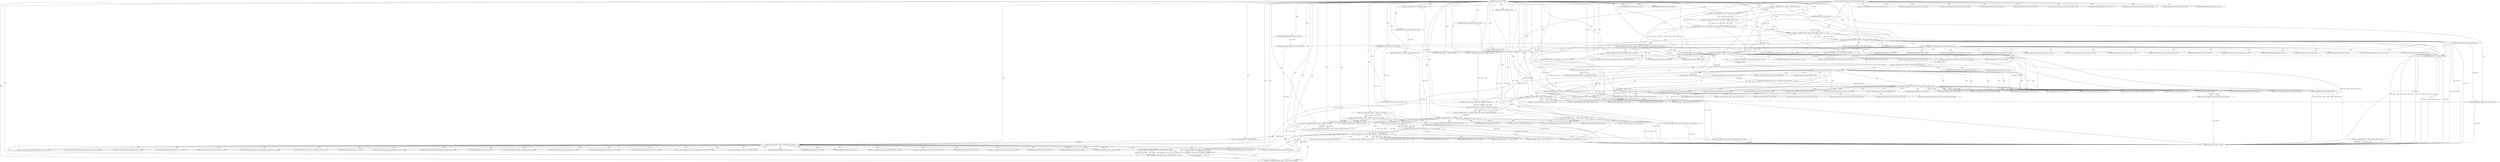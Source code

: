 
digraph "FUN4" {  

"170" [label = "(METHOD,FUN4)<SUB>47</SUB>" ]

"521" [label = "(METHOD_RETURN,int)<SUB>47</SUB>" ]

"171" [label = "(PARAM,AVCodecContext *VAR19)<SUB>47</SUB>" ]

"172" [label = "(PARAM,void *VAR7)<SUB>47</SUB>" ]

"173" [label = "(PARAM,int *VAR20)<SUB>48</SUB>" ]

"174" [label = "(PARAM,AVPacket *VAR22)<SUB>48</SUB>" ]

"177" [label = "(&lt;operator&gt;.assignment,*VAR23 = VAR19-&gt;VAR24)<SUB>50</SUB>" ]

"183" [label = "(&lt;operator&gt;.assignment,*VAR26       = VAR7)<SUB>51</SUB>" ]

"190" [label = "(&lt;operator&gt;.assignment,VAR30 = (VAR19-&gt;VAR31 != VAR32))<SUB>54</SUB>" ]

"398" [label = "(&lt;operator&gt;.assignment,VAR27 = FUN9(VAR40, VAR23-&gt;VAR8 - VAR23-&gt;VAR9))<SUB>96</SUB>" ]

"422" [label = "(&lt;operator&gt;.assignment,VAR26-&gt;VAR41 = VAR27 * (VAR30 + 1))<SUB>102</SUB>" ]

"508" [label = "(&lt;operator&gt;.assignmentPlus,VAR23-&gt;VAR9 += VAR27)<SUB>118</SUB>" ]

"513" [label = "(&lt;operator&gt;.assignment,*VAR20 = 1)<SUB>120</SUB>" ]

"517" [label = "(RETURN,return VAR22-&gt;VAR35;,return VAR22-&gt;VAR35;)<SUB>122</SUB>" ]

"385" [label = "(&lt;operator&gt;.logicalNot,!VAR23-&gt;VAR7[0])<SUB>90</SUB>" ]

"410" [label = "(&lt;operator&gt;.lessEqualsThan,VAR27 &lt;= 0)<SUB>97</SUB>" ]

"432" [label = "(&lt;operator&gt;.lessThan,(VAR29 = FUN10(VAR19, VAR26, 0)) &lt; 0)<SUB>103</SUB>" ]

"452" [label = "(&lt;operator&gt;.lessThan,VAR28 &lt; VAR19-&gt;VAR36)<SUB>108</SUB>" ]

"457" [label = "(&lt;operator&gt;.postIncrement,VAR28++)<SUB>108</SUB>" ]

"192" [label = "(&lt;operator&gt;.notEquals,VAR19-&gt;VAR31 != VAR32)<SUB>54</SUB>" ]

"203" [label = "(&lt;operator&gt;.assignment,VAR33  = VAR30 ? 2 : 0)<SUB>58</SUB>" ]

"210" [label = "(&lt;operator&gt;.assignment,VAR34 = (VAR22-&gt;VAR35 - VAR33 * VAR19-&gt;VAR36) / VAR19-&gt;VAR36)<SUB>59</SUB>" ]

"295" [label = "(&lt;operator&gt;.assignment,VAR23-&gt;VAR9  = 0)<SUB>76</SUB>" ]

"300" [label = "(&lt;operator&gt;.assignment,VAR23-&gt;VAR8 = VAR34)<SUB>77</SUB>" ]

"347" [label = "(FUN45,FUN45(VAR23-&gt;VAR7[0], &amp;VAR22-&gt;VAR7[VAR33], VAR34))<SUB>86</SUB>" ]

"392" [label = "(FUN5,FUN5(VAR19, VAR37, &quot;&quot;))<SUB>91</SUB>" ]

"396" [label = "(RETURN,return VAR38;,return VAR38;)<SUB>92</SUB>" ]

"400" [label = "(FUN9,FUN9(VAR40, VAR23-&gt;VAR8 - VAR23-&gt;VAR9))<SUB>96</SUB>" ]

"414" [label = "(&lt;operator&gt;.assignment,*VAR20 = 0)<SUB>98</SUB>" ]

"418" [label = "(RETURN,return VAR22-&gt;VAR35;,return VAR22-&gt;VAR35;)<SUB>99</SUB>" ]

"426" [label = "(&lt;operator&gt;.multiplication,VAR27 * (VAR30 + 1))<SUB>102</SUB>" ]

"441" [label = "(FUN5,FUN5(VAR19, VAR37, &quot;&quot;))<SUB>104</SUB>" ]

"445" [label = "(RETURN,return VAR29;,return VAR29;)<SUB>105</SUB>" ]

"449" [label = "(&lt;operator&gt;.assignment,VAR28 = 0)<SUB>108</SUB>" ]

"226" [label = "(&lt;operator&gt;.lessThan,VAR22-&gt;VAR35 &lt; VAR33 * VAR19-&gt;VAR36)<SUB>61</SUB>" ]

"256" [label = "(IDENTIFIER,VAR30,if (VAR30))<SUB>70</SUB>" ]

"320" [label = "(&lt;operator&gt;.equals,VAR19-&gt;VAR36 == 2)<SUB>80</SUB>" ]

"361" [label = "(&lt;operator&gt;.equals,avctx-&gt;channels == 2)<SUB>87</SUB>" ]

"397" [label = "(IDENTIFIER,VAR38,return VAR38;)<SUB>92</SUB>" ]

"402" [label = "(&lt;operator&gt;.subtraction,VAR23-&gt;VAR8 - VAR23-&gt;VAR9)<SUB>96</SUB>" ]

"428" [label = "(&lt;operator&gt;.addition,VAR30 + 1)<SUB>102</SUB>" ]

"433" [label = "(&lt;operator&gt;.assignment,VAR29 = FUN10(VAR19, VAR26, 0))<SUB>103</SUB>" ]

"446" [label = "(IDENTIFIER,VAR29,return VAR29;)<SUB>105</SUB>" ]

"461" [label = "(IDENTIFIER,VAR30,if (VAR30))<SUB>109</SUB>" ]

"205" [label = "(&lt;operator&gt;.conditional,VAR30 ? 2 : 0)<SUB>58</SUB>" ]

"212" [label = "(&lt;operator&gt;.division,(VAR22-&gt;VAR35 - VAR33 * VAR19-&gt;VAR36) / VAR19-&gt;VAR36)<SUB>59</SUB>" ]

"236" [label = "(FUN5,FUN5(VAR19, VAR37, &quot;&quot;))<SUB>62</SUB>" ]

"240" [label = "(RETURN,return VAR38;,return VAR38;)<SUB>63</SUB>" ]

"249" [label = "(FUN5,FUN5(VAR19, VAR37, &quot;&quot;))<SUB>66</SUB>" ]

"253" [label = "(RETURN,return VAR38;,return VAR38;)<SUB>67</SUB>" ]

"258" [label = "(&lt;operator&gt;.assignment,VAR23-&gt;VAR3[0] = VAR22-&gt;VAR7[1] + 128)<SUB>71</SUB>" ]

"306" [label = "(&lt;operator&gt;.logicalNot,!(VAR23-&gt;VAR7[0] = FUN6(VAR34)))<SUB>78</SUB>" ]

"316" [label = "(RETURN,return FUN7(VAR39);,return FUN7(VAR39);)<SUB>79</SUB>" ]

"367" [label = "(FUN45,FUN45(VAR23-&gt;VAR7[1], &amp;VAR22-&gt;VAR7[2*VAR33+VAR34], VAR34))<SUB>88</SUB>" ]

"435" [label = "(FUN10,FUN10(VAR19, VAR26, 0))<SUB>103</SUB>" ]

"463" [label = "(FUN1,FUN1(VAR26-&gt;VAR7[VAR28], &amp;VAR23-&gt;VAR7[VAR28][VAR23-&gt;VAR9],\012                         VAR27, &amp;VAR23-&gt;VAR3[VAR28], VAR23-&gt;VAR5))<SUB>110</SUB>" ]

"213" [label = "(&lt;operator&gt;.subtraction,VAR22-&gt;VAR35 - VAR33 * VAR19-&gt;VAR36)<SUB>59</SUB>" ]

"230" [label = "(&lt;operator&gt;.multiplication,VAR33 * VAR19-&gt;VAR36)<SUB>61</SUB>" ]

"241" [label = "(IDENTIFIER,VAR38,return VAR38;)<SUB>63</SUB>" ]

"254" [label = "(IDENTIFIER,VAR38,return VAR38;)<SUB>67</SUB>" ]

"272" [label = "(&lt;operator&gt;.equals,VAR19-&gt;VAR36 == 2)<SUB>72</SUB>" ]

"307" [label = "(&lt;operator&gt;.assignment,VAR23-&gt;VAR7[0] = FUN6(VAR34))<SUB>78</SUB>" ]

"317" [label = "(FUN7,FUN7(VAR39))<SUB>79</SUB>" ]

"491" [label = "(FUN3,FUN3(VAR26-&gt;VAR7[VAR28], &amp;VAR23-&gt;VAR7[VAR28][VAR23-&gt;VAR9],\012                       VAR27))<SUB>113</SUB>" ]

"217" [label = "(&lt;operator&gt;.multiplication,VAR33 * VAR19-&gt;VAR36)<SUB>59</SUB>" ]

"264" [label = "(&lt;operator&gt;.addition,VAR22-&gt;VAR7[1] + 128)<SUB>71</SUB>" ]

"278" [label = "(&lt;operator&gt;.assignment,VAR23-&gt;VAR3[1] = VAR22-&gt;VAR7[2+VAR34+1] + 128)<SUB>73</SUB>" ]

"313" [label = "(FUN6,FUN6(VAR34))<SUB>78</SUB>" ]

"327" [label = "(&lt;operator&gt;.logicalNot,!(VAR23-&gt;VAR7[1] = FUN6(VAR34)))<SUB>81</SUB>" ]

"337" [label = "(FUN8,FUN8(&amp;VAR23-&gt;VAR7[0]))<SUB>82</SUB>" ]

"344" [label = "(RETURN,return FUN7(VAR39);,return FUN7(VAR39);)<SUB>83</SUB>" ]

"328" [label = "(&lt;operator&gt;.assignment,VAR23-&gt;VAR7[1] = FUN6(VAR34))<SUB>81</SUB>" ]

"345" [label = "(FUN7,FUN7(VAR39))<SUB>83</SUB>" ]

"284" [label = "(&lt;operator&gt;.addition,VAR22-&gt;VAR7[2+VAR34+1] + 128)<SUB>73</SUB>" ]

"334" [label = "(FUN6,FUN6(VAR34))<SUB>81</SUB>" ]

"378" [label = "(&lt;operator&gt;.addition,2*VAR33+VAR34)<SUB>88</SUB>" ]

"379" [label = "(&lt;operator&gt;.multiplication,2*VAR33)<SUB>88</SUB>" ]

"289" [label = "(&lt;operator&gt;.addition,2+VAR34+1)<SUB>73</SUB>" ]

"290" [label = "(&lt;operator&gt;.addition,2+VAR34)<SUB>73</SUB>" ]

"198" [label = "(&lt;operator&gt;.indirectFieldAccess,VAR22-&gt;VAR7)<SUB>57</SUB>" ]

"423" [label = "(&lt;operator&gt;.indirectFieldAccess,VAR26-&gt;VAR41)<SUB>102</SUB>" ]

"509" [label = "(&lt;operator&gt;.indirectFieldAccess,VAR23-&gt;VAR9)<SUB>118</SUB>" ]

"514" [label = "(&lt;operator&gt;.indirection,*VAR20)<SUB>120</SUB>" ]

"518" [label = "(&lt;operator&gt;.indirectFieldAccess,VAR22-&gt;VAR35)<SUB>122</SUB>" ]

"386" [label = "(&lt;operator&gt;.indirectIndexAccess,VAR23-&gt;VAR7[0])<SUB>90</SUB>" ]

"425" [label = "(FIELD_IDENTIFIER,VAR41,VAR41)<SUB>102</SUB>" ]

"454" [label = "(&lt;operator&gt;.indirectFieldAccess,VAR19-&gt;VAR36)<SUB>108</SUB>" ]

"511" [label = "(FIELD_IDENTIFIER,VAR9,VAR9)<SUB>118</SUB>" ]

"520" [label = "(FIELD_IDENTIFIER,VAR35,VAR35)<SUB>122</SUB>" ]

"243" [label = "(&lt;operator&gt;.indirectIndexAccess,VAR23-&gt;VAR7[0])<SUB>65</SUB>" ]

"296" [label = "(&lt;operator&gt;.indirectFieldAccess,VAR23-&gt;VAR9)<SUB>76</SUB>" ]

"301" [label = "(&lt;operator&gt;.indirectFieldAccess,VAR23-&gt;VAR8)<SUB>77</SUB>" ]

"348" [label = "(&lt;operator&gt;.indirectIndexAccess,VAR23-&gt;VAR7[0])<SUB>86</SUB>" ]

"353" [label = "(&lt;operator&gt;.addressOf,&amp;VAR22-&gt;VAR7[VAR33])<SUB>86</SUB>" ]

"387" [label = "(&lt;operator&gt;.indirectFieldAccess,VAR23-&gt;VAR7)<SUB>90</SUB>" ]

"403" [label = "(&lt;operator&gt;.indirectFieldAccess,VAR23-&gt;VAR8)<SUB>96</SUB>" ]

"406" [label = "(&lt;operator&gt;.indirectFieldAccess,VAR23-&gt;VAR9)<SUB>96</SUB>" ]

"415" [label = "(&lt;operator&gt;.indirection,*VAR20)<SUB>98</SUB>" ]

"419" [label = "(&lt;operator&gt;.indirectFieldAccess,VAR22-&gt;VAR35)<SUB>99</SUB>" ]

"456" [label = "(FIELD_IDENTIFIER,VAR36,VAR36)<SUB>108</SUB>" ]

"222" [label = "(&lt;operator&gt;.indirectFieldAccess,VAR19-&gt;VAR36)<SUB>59</SUB>" ]

"227" [label = "(&lt;operator&gt;.indirectFieldAccess,VAR22-&gt;VAR35)<SUB>61</SUB>" ]

"244" [label = "(&lt;operator&gt;.indirectFieldAccess,VAR23-&gt;VAR7)<SUB>65</SUB>" ]

"298" [label = "(FIELD_IDENTIFIER,VAR9,VAR9)<SUB>76</SUB>" ]

"303" [label = "(FIELD_IDENTIFIER,VAR8,VAR8)<SUB>77</SUB>" ]

"321" [label = "(&lt;operator&gt;.indirectFieldAccess,VAR19-&gt;VAR36)<SUB>80</SUB>" ]

"349" [label = "(&lt;operator&gt;.indirectFieldAccess,VAR23-&gt;VAR7)<SUB>86</SUB>" ]

"354" [label = "(&lt;operator&gt;.indirectIndexAccess,VAR22-&gt;VAR7[VAR33])<SUB>86</SUB>" ]

"362" [label = "(&lt;operator&gt;.indirectFieldAccess,avctx-&gt;channels)<SUB>87</SUB>" ]

"389" [label = "(FIELD_IDENTIFIER,VAR7,VAR7)<SUB>90</SUB>" ]

"405" [label = "(FIELD_IDENTIFIER,VAR8,VAR8)<SUB>96</SUB>" ]

"408" [label = "(FIELD_IDENTIFIER,VAR9,VAR9)<SUB>96</SUB>" ]

"421" [label = "(FIELD_IDENTIFIER,VAR35,VAR35)<SUB>99</SUB>" ]

"214" [label = "(&lt;operator&gt;.indirectFieldAccess,VAR22-&gt;VAR35)<SUB>59</SUB>" ]

"224" [label = "(FIELD_IDENTIFIER,VAR36,VAR36)<SUB>59</SUB>" ]

"229" [label = "(FIELD_IDENTIFIER,VAR35,VAR35)<SUB>61</SUB>" ]

"232" [label = "(&lt;operator&gt;.indirectFieldAccess,VAR19-&gt;VAR36)<SUB>61</SUB>" ]

"246" [label = "(FIELD_IDENTIFIER,VAR7,VAR7)<SUB>65</SUB>" ]

"259" [label = "(&lt;operator&gt;.indirectIndexAccess,VAR23-&gt;VAR3[0])<SUB>71</SUB>" ]

"308" [label = "(&lt;operator&gt;.indirectIndexAccess,VAR23-&gt;VAR7[0])<SUB>78</SUB>" ]

"323" [label = "(FIELD_IDENTIFIER,VAR36,VAR36)<SUB>80</SUB>" ]

"351" [label = "(FIELD_IDENTIFIER,VAR7,VAR7)<SUB>86</SUB>" ]

"355" [label = "(&lt;operator&gt;.indirectFieldAccess,VAR22-&gt;VAR7)<SUB>86</SUB>" ]

"364" [label = "(FIELD_IDENTIFIER,channels,channels)<SUB>87</SUB>" ]

"368" [label = "(&lt;operator&gt;.indirectIndexAccess,VAR23-&gt;VAR7[1])<SUB>88</SUB>" ]

"373" [label = "(&lt;operator&gt;.addressOf,&amp;VAR22-&gt;VAR7[2*VAR33+VAR34])<SUB>88</SUB>" ]

"464" [label = "(&lt;operator&gt;.indirectIndexAccess,VAR26-&gt;VAR7[VAR28])<SUB>110</SUB>" ]

"469" [label = "(&lt;operator&gt;.addressOf,&amp;VAR23-&gt;VAR7[VAR28][VAR23-&gt;VAR9])<SUB>110</SUB>" ]

"480" [label = "(&lt;operator&gt;.addressOf,&amp;VAR23-&gt;VAR3[VAR28])<SUB>111</SUB>" ]

"486" [label = "(&lt;operator&gt;.indirectFieldAccess,VAR23-&gt;VAR5)<SUB>111</SUB>" ]

"216" [label = "(FIELD_IDENTIFIER,VAR35,VAR35)<SUB>59</SUB>" ]

"219" [label = "(&lt;operator&gt;.indirectFieldAccess,VAR19-&gt;VAR36)<SUB>59</SUB>" ]

"234" [label = "(FIELD_IDENTIFIER,VAR36,VAR36)<SUB>61</SUB>" ]

"260" [label = "(&lt;operator&gt;.indirectFieldAccess,VAR23-&gt;VAR3)<SUB>71</SUB>" ]

"265" [label = "(&lt;operator&gt;.indirectIndexAccess,VAR22-&gt;VAR7[1])<SUB>71</SUB>" ]

"273" [label = "(&lt;operator&gt;.indirectFieldAccess,VAR19-&gt;VAR36)<SUB>72</SUB>" ]

"309" [label = "(&lt;operator&gt;.indirectFieldAccess,VAR23-&gt;VAR7)<SUB>78</SUB>" ]

"357" [label = "(FIELD_IDENTIFIER,VAR7,VAR7)<SUB>86</SUB>" ]

"369" [label = "(&lt;operator&gt;.indirectFieldAccess,VAR23-&gt;VAR7)<SUB>88</SUB>" ]

"374" [label = "(&lt;operator&gt;.indirectIndexAccess,VAR22-&gt;VAR7[2*VAR33+VAR34])<SUB>88</SUB>" ]

"465" [label = "(&lt;operator&gt;.indirectFieldAccess,VAR26-&gt;VAR7)<SUB>110</SUB>" ]

"470" [label = "(&lt;operator&gt;.indirectIndexAccess,VAR23-&gt;VAR7[VAR28][VAR23-&gt;VAR9])<SUB>110</SUB>" ]

"481" [label = "(&lt;operator&gt;.indirectIndexAccess,VAR23-&gt;VAR3[VAR28])<SUB>111</SUB>" ]

"488" [label = "(FIELD_IDENTIFIER,VAR5,VAR5)<SUB>111</SUB>" ]

"492" [label = "(&lt;operator&gt;.indirectIndexAccess,VAR26-&gt;VAR7[VAR28])<SUB>113</SUB>" ]

"497" [label = "(&lt;operator&gt;.addressOf,&amp;VAR23-&gt;VAR7[VAR28][VAR23-&gt;VAR9])<SUB>113</SUB>" ]

"221" [label = "(FIELD_IDENTIFIER,VAR36,VAR36)<SUB>59</SUB>" ]

"262" [label = "(FIELD_IDENTIFIER,VAR3,VAR3)<SUB>71</SUB>" ]

"266" [label = "(&lt;operator&gt;.indirectFieldAccess,VAR22-&gt;VAR7)<SUB>71</SUB>" ]

"275" [label = "(FIELD_IDENTIFIER,VAR36,VAR36)<SUB>72</SUB>" ]

"279" [label = "(&lt;operator&gt;.indirectIndexAccess,VAR23-&gt;VAR3[1])<SUB>73</SUB>" ]

"311" [label = "(FIELD_IDENTIFIER,VAR7,VAR7)<SUB>78</SUB>" ]

"329" [label = "(&lt;operator&gt;.indirectIndexAccess,VAR23-&gt;VAR7[1])<SUB>81</SUB>" ]

"338" [label = "(&lt;operator&gt;.addressOf,&amp;VAR23-&gt;VAR7[0])<SUB>82</SUB>" ]

"371" [label = "(FIELD_IDENTIFIER,VAR7,VAR7)<SUB>88</SUB>" ]

"375" [label = "(&lt;operator&gt;.indirectFieldAccess,VAR22-&gt;VAR7)<SUB>88</SUB>" ]

"467" [label = "(FIELD_IDENTIFIER,VAR7,VAR7)<SUB>110</SUB>" ]

"471" [label = "(&lt;operator&gt;.indirectIndexAccess,VAR23-&gt;VAR7[VAR28])<SUB>110</SUB>" ]

"476" [label = "(&lt;operator&gt;.indirectFieldAccess,VAR23-&gt;VAR9)<SUB>110</SUB>" ]

"482" [label = "(&lt;operator&gt;.indirectFieldAccess,VAR23-&gt;VAR3)<SUB>111</SUB>" ]

"493" [label = "(&lt;operator&gt;.indirectFieldAccess,VAR26-&gt;VAR7)<SUB>113</SUB>" ]

"498" [label = "(&lt;operator&gt;.indirectIndexAccess,VAR23-&gt;VAR7[VAR28][VAR23-&gt;VAR9])<SUB>113</SUB>" ]

"268" [label = "(FIELD_IDENTIFIER,VAR7,VAR7)<SUB>71</SUB>" ]

"280" [label = "(&lt;operator&gt;.indirectFieldAccess,VAR23-&gt;VAR3)<SUB>73</SUB>" ]

"285" [label = "(&lt;operator&gt;.indirectIndexAccess,VAR22-&gt;VAR7[2+VAR34+1])<SUB>73</SUB>" ]

"330" [label = "(&lt;operator&gt;.indirectFieldAccess,VAR23-&gt;VAR7)<SUB>81</SUB>" ]

"339" [label = "(&lt;operator&gt;.indirectIndexAccess,VAR23-&gt;VAR7[0])<SUB>82</SUB>" ]

"377" [label = "(FIELD_IDENTIFIER,VAR7,VAR7)<SUB>88</SUB>" ]

"472" [label = "(&lt;operator&gt;.indirectFieldAccess,VAR23-&gt;VAR7)<SUB>110</SUB>" ]

"478" [label = "(FIELD_IDENTIFIER,VAR9,VAR9)<SUB>110</SUB>" ]

"484" [label = "(FIELD_IDENTIFIER,VAR3,VAR3)<SUB>111</SUB>" ]

"495" [label = "(FIELD_IDENTIFIER,VAR7,VAR7)<SUB>113</SUB>" ]

"499" [label = "(&lt;operator&gt;.indirectIndexAccess,VAR23-&gt;VAR7[VAR28])<SUB>113</SUB>" ]

"504" [label = "(&lt;operator&gt;.indirectFieldAccess,VAR23-&gt;VAR9)<SUB>113</SUB>" ]

"282" [label = "(FIELD_IDENTIFIER,VAR3,VAR3)<SUB>73</SUB>" ]

"286" [label = "(&lt;operator&gt;.indirectFieldAccess,VAR22-&gt;VAR7)<SUB>73</SUB>" ]

"332" [label = "(FIELD_IDENTIFIER,VAR7,VAR7)<SUB>81</SUB>" ]

"340" [label = "(&lt;operator&gt;.indirectFieldAccess,VAR23-&gt;VAR7)<SUB>82</SUB>" ]

"474" [label = "(FIELD_IDENTIFIER,VAR7,VAR7)<SUB>110</SUB>" ]

"500" [label = "(&lt;operator&gt;.indirectFieldAccess,VAR23-&gt;VAR7)<SUB>113</SUB>" ]

"506" [label = "(FIELD_IDENTIFIER,VAR9,VAR9)<SUB>113</SUB>" ]

"288" [label = "(FIELD_IDENTIFIER,VAR7,VAR7)<SUB>73</SUB>" ]

"342" [label = "(FIELD_IDENTIFIER,VAR7,VAR7)<SUB>82</SUB>" ]

"502" [label = "(FIELD_IDENTIFIER,VAR7,VAR7)<SUB>113</SUB>" ]

  "316" -> "521"  [ label = "DDG: &lt;RET&gt;"] 

  "344" -> "521"  [ label = "DDG: &lt;RET&gt;"] 

  "396" -> "521"  [ label = "DDG: &lt;RET&gt;"] 

  "517" -> "521"  [ label = "DDG: &lt;RET&gt;"] 

  "445" -> "521"  [ label = "DDG: &lt;RET&gt;"] 

  "240" -> "521"  [ label = "DDG: &lt;RET&gt;"] 

  "418" -> "521"  [ label = "DDG: &lt;RET&gt;"] 

  "253" -> "521"  [ label = "DDG: &lt;RET&gt;"] 

  "173" -> "521"  [ label = "DDG: VAR20"] 

  "174" -> "521"  [ label = "DDG: VAR22"] 

  "177" -> "521"  [ label = "DDG: VAR23"] 

  "177" -> "521"  [ label = "DDG: VAR19-&gt;VAR24"] 

  "183" -> "521"  [ label = "DDG: VAR26"] 

  "183" -> "521"  [ label = "DDG: VAR7"] 

  "192" -> "521"  [ label = "DDG: VAR19-&gt;VAR31"] 

  "190" -> "521"  [ label = "DDG: VAR19-&gt;VAR31 != VAR32"] 

  "205" -> "521"  [ label = "DDG: VAR30"] 

  "203" -> "521"  [ label = "DDG: VAR30 ? 2 : 0"] 

  "210" -> "521"  [ label = "DDG: VAR34"] 

  "212" -> "521"  [ label = "DDG: VAR22-&gt;VAR35 - VAR33 * VAR19-&gt;VAR36"] 

  "210" -> "521"  [ label = "DDG: (VAR22-&gt;VAR35 - VAR33 * VAR19-&gt;VAR36) / VAR19-&gt;VAR36"] 

  "226" -> "521"  [ label = "DDG: VAR22-&gt;VAR35"] 

  "230" -> "521"  [ label = "DDG: VAR33"] 

  "230" -> "521"  [ label = "DDG: VAR19-&gt;VAR36"] 

  "226" -> "521"  [ label = "DDG: VAR33 * VAR19-&gt;VAR36"] 

  "226" -> "521"  [ label = "DDG: VAR22-&gt;VAR35 &lt; VAR33 * VAR19-&gt;VAR36"] 

  "236" -> "521"  [ label = "DDG: VAR19"] 

  "236" -> "521"  [ label = "DDG: VAR37"] 

  "236" -> "521"  [ label = "DDG: FUN5(VAR19, VAR37, &quot;&quot;)"] 

  "192" -> "521"  [ label = "DDG: VAR32"] 

  "400" -> "521"  [ label = "DDG: VAR40"] 

  "170" -> "171"  [ label = "DDG: "] 

  "170" -> "172"  [ label = "DDG: "] 

  "170" -> "173"  [ label = "DDG: "] 

  "170" -> "174"  [ label = "DDG: "] 

  "172" -> "183"  [ label = "DDG: VAR7"] 

  "170" -> "183"  [ label = "DDG: "] 

  "192" -> "190"  [ label = "DDG: VAR19-&gt;VAR31"] 

  "192" -> "190"  [ label = "DDG: VAR32"] 

  "400" -> "398"  [ label = "DDG: VAR40"] 

  "400" -> "398"  [ label = "DDG: VAR23-&gt;VAR8 - VAR23-&gt;VAR9"] 

  "426" -> "422"  [ label = "DDG: VAR27"] 

  "426" -> "422"  [ label = "DDG: VAR30 + 1"] 

  "426" -> "508"  [ label = "DDG: VAR27"] 

  "491" -> "508"  [ label = "DDG: VAR27"] 

  "463" -> "508"  [ label = "DDG: VAR27"] 

  "170" -> "508"  [ label = "DDG: "] 

  "170" -> "513"  [ label = "DDG: "] 

  "226" -> "517"  [ label = "DDG: VAR22-&gt;VAR35"] 

  "402" -> "508"  [ label = "DDG: VAR23-&gt;VAR9"] 

  "170" -> "192"  [ label = "DDG: "] 

  "170" -> "203"  [ label = "DDG: "] 

  "212" -> "210"  [ label = "DDG: VAR22-&gt;VAR35 - VAR33 * VAR19-&gt;VAR36"] 

  "212" -> "210"  [ label = "DDG: VAR19-&gt;VAR36"] 

  "170" -> "295"  [ label = "DDG: "] 

  "210" -> "300"  [ label = "DDG: VAR34"] 

  "170" -> "300"  [ label = "DDG: "] 

  "347" -> "385"  [ label = "DDG: VAR23-&gt;VAR7[0]"] 

  "397" -> "396"  [ label = "DDG: VAR38"] 

  "170" -> "396"  [ label = "DDG: "] 

  "170" -> "400"  [ label = "DDG: "] 

  "402" -> "400"  [ label = "DDG: VAR23-&gt;VAR8"] 

  "402" -> "400"  [ label = "DDG: VAR23-&gt;VAR9"] 

  "398" -> "410"  [ label = "DDG: VAR27"] 

  "170" -> "410"  [ label = "DDG: "] 

  "170" -> "414"  [ label = "DDG: "] 

  "226" -> "418"  [ label = "DDG: VAR22-&gt;VAR35"] 

  "410" -> "426"  [ label = "DDG: VAR27"] 

  "170" -> "426"  [ label = "DDG: "] 

  "190" -> "426"  [ label = "DDG: VAR30"] 

  "433" -> "432"  [ label = "DDG: VAR29"] 

  "435" -> "432"  [ label = "DDG: VAR19"] 

  "435" -> "432"  [ label = "DDG: VAR26"] 

  "435" -> "432"  [ label = "DDG: 0"] 

  "170" -> "432"  [ label = "DDG: "] 

  "446" -> "445"  [ label = "DDG: VAR29"] 

  "433" -> "445"  [ label = "DDG: VAR29"] 

  "170" -> "449"  [ label = "DDG: "] 

  "449" -> "452"  [ label = "DDG: VAR28"] 

  "457" -> "452"  [ label = "DDG: VAR28"] 

  "170" -> "452"  [ label = "DDG: "] 

  "320" -> "452"  [ label = "DDG: VAR19-&gt;VAR36"] 

  "452" -> "457"  [ label = "DDG: VAR28"] 

  "170" -> "457"  [ label = "DDG: "] 

  "170" -> "256"  [ label = "DDG: "] 

  "307" -> "347"  [ label = "DDG: VAR23-&gt;VAR7[0]"] 

  "313" -> "347"  [ label = "DDG: VAR34"] 

  "334" -> "347"  [ label = "DDG: VAR34"] 

  "170" -> "347"  [ label = "DDG: "] 

  "171" -> "392"  [ label = "DDG: VAR19"] 

  "170" -> "392"  [ label = "DDG: "] 

  "170" -> "397"  [ label = "DDG: "] 

  "300" -> "402"  [ label = "DDG: VAR23-&gt;VAR8"] 

  "295" -> "402"  [ label = "DDG: VAR23-&gt;VAR9"] 

  "190" -> "428"  [ label = "DDG: VAR30"] 

  "170" -> "428"  [ label = "DDG: "] 

  "435" -> "433"  [ label = "DDG: VAR19"] 

  "435" -> "433"  [ label = "DDG: VAR26"] 

  "435" -> "433"  [ label = "DDG: 0"] 

  "435" -> "441"  [ label = "DDG: VAR19"] 

  "170" -> "441"  [ label = "DDG: "] 

  "170" -> "446"  [ label = "DDG: "] 

  "170" -> "461"  [ label = "DDG: "] 

  "170" -> "205"  [ label = "DDG: "] 

  "213" -> "212"  [ label = "DDG: VAR22-&gt;VAR35"] 

  "213" -> "212"  [ label = "DDG: VAR33 * VAR19-&gt;VAR36"] 

  "217" -> "212"  [ label = "DDG: VAR19-&gt;VAR36"] 

  "213" -> "226"  [ label = "DDG: VAR22-&gt;VAR35"] 

  "230" -> "226"  [ label = "DDG: VAR33"] 

  "230" -> "226"  [ label = "DDG: VAR19-&gt;VAR36"] 

  "241" -> "240"  [ label = "DDG: VAR38"] 

  "170" -> "240"  [ label = "DDG: "] 

  "254" -> "253"  [ label = "DDG: VAR38"] 

  "170" -> "253"  [ label = "DDG: "] 

  "170" -> "258"  [ label = "DDG: "] 

  "307" -> "306"  [ label = "DDG: VAR23-&gt;VAR7[0]"] 

  "313" -> "306"  [ label = "DDG: VAR34"] 

  "317" -> "316"  [ label = "DDG: FUN7(VAR39)"] 

  "230" -> "320"  [ label = "DDG: VAR19-&gt;VAR36"] 

  "272" -> "320"  [ label = "DDG: VAR19-&gt;VAR36"] 

  "170" -> "320"  [ label = "DDG: "] 

  "170" -> "361"  [ label = "DDG: "] 

  "171" -> "435"  [ label = "DDG: VAR19"] 

  "170" -> "435"  [ label = "DDG: "] 

  "183" -> "435"  [ label = "DDG: VAR26"] 

  "217" -> "213"  [ label = "DDG: VAR33"] 

  "217" -> "213"  [ label = "DDG: VAR19-&gt;VAR36"] 

  "217" -> "230"  [ label = "DDG: VAR33"] 

  "170" -> "230"  [ label = "DDG: "] 

  "212" -> "230"  [ label = "DDG: VAR19-&gt;VAR36"] 

  "171" -> "236"  [ label = "DDG: VAR19"] 

  "170" -> "236"  [ label = "DDG: "] 

  "170" -> "241"  [ label = "DDG: "] 

  "171" -> "249"  [ label = "DDG: VAR19"] 

  "170" -> "249"  [ label = "DDG: "] 

  "170" -> "254"  [ label = "DDG: "] 

  "313" -> "307"  [ label = "DDG: VAR34"] 

  "328" -> "367"  [ label = "DDG: VAR23-&gt;VAR7[1]"] 

  "170" -> "367"  [ label = "DDG: "] 

  "347" -> "367"  [ label = "DDG: VAR34"] 

  "491" -> "463"  [ label = "DDG: VAR26-&gt;VAR7[VAR28]"] 

  "491" -> "463"  [ label = "DDG: &amp;VAR23-&gt;VAR7[VAR28][VAR23-&gt;VAR9]"] 

  "426" -> "463"  [ label = "DDG: VAR27"] 

  "491" -> "463"  [ label = "DDG: VAR27"] 

  "170" -> "463"  [ label = "DDG: "] 

  "203" -> "217"  [ label = "DDG: VAR33"] 

  "170" -> "217"  [ label = "DDG: "] 

  "170" -> "264"  [ label = "DDG: "] 

  "230" -> "272"  [ label = "DDG: VAR19-&gt;VAR36"] 

  "170" -> "272"  [ label = "DDG: "] 

  "170" -> "278"  [ label = "DDG: "] 

  "170" -> "313"  [ label = "DDG: "] 

  "210" -> "313"  [ label = "DDG: VAR34"] 

  "170" -> "317"  [ label = "DDG: "] 

  "328" -> "327"  [ label = "DDG: VAR23-&gt;VAR7[1]"] 

  "334" -> "327"  [ label = "DDG: VAR34"] 

  "345" -> "344"  [ label = "DDG: FUN7(VAR39)"] 

  "463" -> "491"  [ label = "DDG: VAR26-&gt;VAR7[VAR28]"] 

  "463" -> "491"  [ label = "DDG: &amp;VAR23-&gt;VAR7[VAR28][VAR23-&gt;VAR9]"] 

  "426" -> "491"  [ label = "DDG: VAR27"] 

  "463" -> "491"  [ label = "DDG: VAR27"] 

  "170" -> "491"  [ label = "DDG: "] 

  "334" -> "328"  [ label = "DDG: VAR34"] 

  "307" -> "337"  [ label = "DDG: VAR23-&gt;VAR7[0]"] 

  "170" -> "284"  [ label = "DDG: "] 

  "313" -> "334"  [ label = "DDG: VAR34"] 

  "170" -> "334"  [ label = "DDG: "] 

  "170" -> "345"  [ label = "DDG: "] 

  "379" -> "378"  [ label = "DDG: 2"] 

  "379" -> "378"  [ label = "DDG: VAR33"] 

  "347" -> "378"  [ label = "DDG: VAR34"] 

  "170" -> "378"  [ label = "DDG: "] 

  "170" -> "379"  [ label = "DDG: "] 

  "230" -> "379"  [ label = "DDG: VAR33"] 

  "170" -> "289"  [ label = "DDG: "] 

  "210" -> "289"  [ label = "DDG: VAR34"] 

  "170" -> "290"  [ label = "DDG: "] 

  "210" -> "290"  [ label = "DDG: VAR34"] 

  "198" -> "214"  [ label = "CDG: "] 

  "198" -> "230"  [ label = "CDG: "] 

  "198" -> "226"  [ label = "CDG: "] 

  "198" -> "213"  [ label = "CDG: "] 

  "198" -> "224"  [ label = "CDG: "] 

  "198" -> "389"  [ label = "CDG: "] 

  "198" -> "217"  [ label = "CDG: "] 

  "198" -> "229"  [ label = "CDG: "] 

  "198" -> "216"  [ label = "CDG: "] 

  "198" -> "227"  [ label = "CDG: "] 

  "198" -> "222"  [ label = "CDG: "] 

  "198" -> "232"  [ label = "CDG: "] 

  "198" -> "385"  [ label = "CDG: "] 

  "198" -> "386"  [ label = "CDG: "] 

  "198" -> "212"  [ label = "CDG: "] 

  "198" -> "387"  [ label = "CDG: "] 

  "198" -> "221"  [ label = "CDG: "] 

  "198" -> "205"  [ label = "CDG: "] 

  "198" -> "210"  [ label = "CDG: "] 

  "198" -> "234"  [ label = "CDG: "] 

  "198" -> "203"  [ label = "CDG: "] 

  "198" -> "219"  [ label = "CDG: "] 

  "385" -> "403"  [ label = "CDG: "] 

  "385" -> "392"  [ label = "CDG: "] 

  "385" -> "396"  [ label = "CDG: "] 

  "385" -> "408"  [ label = "CDG: "] 

  "385" -> "405"  [ label = "CDG: "] 

  "385" -> "402"  [ label = "CDG: "] 

  "385" -> "410"  [ label = "CDG: "] 

  "385" -> "400"  [ label = "CDG: "] 

  "385" -> "398"  [ label = "CDG: "] 

  "385" -> "406"  [ label = "CDG: "] 

  "410" -> "428"  [ label = "CDG: "] 

  "410" -> "435"  [ label = "CDG: "] 

  "410" -> "418"  [ label = "CDG: "] 

  "410" -> "426"  [ label = "CDG: "] 

  "410" -> "414"  [ label = "CDG: "] 

  "410" -> "425"  [ label = "CDG: "] 

  "410" -> "415"  [ label = "CDG: "] 

  "410" -> "433"  [ label = "CDG: "] 

  "410" -> "419"  [ label = "CDG: "] 

  "410" -> "421"  [ label = "CDG: "] 

  "410" -> "423"  [ label = "CDG: "] 

  "410" -> "422"  [ label = "CDG: "] 

  "410" -> "432"  [ label = "CDG: "] 

  "432" -> "514"  [ label = "CDG: "] 

  "432" -> "452"  [ label = "CDG: "] 

  "432" -> "511"  [ label = "CDG: "] 

  "432" -> "456"  [ label = "CDG: "] 

  "432" -> "518"  [ label = "CDG: "] 

  "432" -> "509"  [ label = "CDG: "] 

  "432" -> "517"  [ label = "CDG: "] 

  "432" -> "441"  [ label = "CDG: "] 

  "432" -> "520"  [ label = "CDG: "] 

  "432" -> "513"  [ label = "CDG: "] 

  "432" -> "449"  [ label = "CDG: "] 

  "432" -> "508"  [ label = "CDG: "] 

  "432" -> "454"  [ label = "CDG: "] 

  "432" -> "445"  [ label = "CDG: "] 

  "452" -> "452"  [ label = "CDG: "] 

  "452" -> "456"  [ label = "CDG: "] 

  "452" -> "457"  [ label = "CDG: "] 

  "452" -> "454"  [ label = "CDG: "] 

  "452" -> "480"  [ label = "CDG: "] 

  "452" -> "469"  [ label = "CDG: "] 

  "452" -> "464"  [ label = "CDG: "] 

  "452" -> "488"  [ label = "CDG: "] 

  "452" -> "486"  [ label = "CDG: "] 

  "452" -> "484"  [ label = "CDG: "] 

  "452" -> "476"  [ label = "CDG: "] 

  "452" -> "471"  [ label = "CDG: "] 

  "452" -> "492"  [ label = "CDG: "] 

  "452" -> "499"  [ label = "CDG: "] 

  "452" -> "498"  [ label = "CDG: "] 

  "452" -> "478"  [ label = "CDG: "] 

  "452" -> "493"  [ label = "CDG: "] 

  "452" -> "504"  [ label = "CDG: "] 

  "452" -> "470"  [ label = "CDG: "] 

  "452" -> "467"  [ label = "CDG: "] 

  "452" -> "497"  [ label = "CDG: "] 

  "452" -> "472"  [ label = "CDG: "] 

  "452" -> "474"  [ label = "CDG: "] 

  "452" -> "502"  [ label = "CDG: "] 

  "452" -> "481"  [ label = "CDG: "] 

  "452" -> "506"  [ label = "CDG: "] 

  "452" -> "495"  [ label = "CDG: "] 

  "452" -> "482"  [ label = "CDG: "] 

  "452" -> "465"  [ label = "CDG: "] 

  "452" -> "463"  [ label = "CDG: "] 

  "452" -> "500"  [ label = "CDG: "] 

  "452" -> "491"  [ label = "CDG: "] 

  "226" -> "240"  [ label = "CDG: "] 

  "226" -> "243"  [ label = "CDG: "] 

  "226" -> "236"  [ label = "CDG: "] 

  "226" -> "244"  [ label = "CDG: "] 

  "226" -> "246"  [ label = "CDG: "] 

  "243" -> "308"  [ label = "CDG: "] 

  "243" -> "298"  [ label = "CDG: "] 

  "243" -> "300"  [ label = "CDG: "] 

  "243" -> "306"  [ label = "CDG: "] 

  "243" -> "296"  [ label = "CDG: "] 

  "243" -> "249"  [ label = "CDG: "] 

  "243" -> "311"  [ label = "CDG: "] 

  "243" -> "253"  [ label = "CDG: "] 

  "243" -> "307"  [ label = "CDG: "] 

  "243" -> "309"  [ label = "CDG: "] 

  "243" -> "301"  [ label = "CDG: "] 

  "243" -> "295"  [ label = "CDG: "] 

  "243" -> "313"  [ label = "CDG: "] 

  "243" -> "303"  [ label = "CDG: "] 

  "243" -> "272"  [ label = "CDG: "] 

  "243" -> "262"  [ label = "CDG: "] 

  "243" -> "264"  [ label = "CDG: "] 

  "243" -> "258"  [ label = "CDG: "] 

  "243" -> "268"  [ label = "CDG: "] 

  "243" -> "260"  [ label = "CDG: "] 

  "243" -> "273"  [ label = "CDG: "] 

  "243" -> "275"  [ label = "CDG: "] 

  "243" -> "259"  [ label = "CDG: "] 

  "243" -> "265"  [ label = "CDG: "] 

  "243" -> "266"  [ label = "CDG: "] 

  "306" -> "317"  [ label = "CDG: "] 

  "306" -> "323"  [ label = "CDG: "] 

  "306" -> "316"  [ label = "CDG: "] 

  "306" -> "321"  [ label = "CDG: "] 

  "306" -> "320"  [ label = "CDG: "] 

  "320" -> "334"  [ label = "CDG: "] 

  "320" -> "349"  [ label = "CDG: "] 

  "320" -> "362"  [ label = "CDG: "] 

  "320" -> "389"  [ label = "CDG: "] 

  "320" -> "355"  [ label = "CDG: "] 

  "320" -> "329"  [ label = "CDG: "] 

  "320" -> "348"  [ label = "CDG: "] 

  "320" -> "364"  [ label = "CDG: "] 

  "320" -> "347"  [ label = "CDG: "] 

  "320" -> "328"  [ label = "CDG: "] 

  "320" -> "357"  [ label = "CDG: "] 

  "320" -> "351"  [ label = "CDG: "] 

  "320" -> "385"  [ label = "CDG: "] 

  "320" -> "386"  [ label = "CDG: "] 

  "320" -> "332"  [ label = "CDG: "] 

  "320" -> "353"  [ label = "CDG: "] 

  "320" -> "387"  [ label = "CDG: "] 

  "320" -> "361"  [ label = "CDG: "] 

  "320" -> "327"  [ label = "CDG: "] 

  "320" -> "354"  [ label = "CDG: "] 

  "320" -> "330"  [ label = "CDG: "] 

  "361" -> "378"  [ label = "CDG: "] 

  "361" -> "374"  [ label = "CDG: "] 

  "361" -> "368"  [ label = "CDG: "] 

  "361" -> "377"  [ label = "CDG: "] 

  "361" -> "379"  [ label = "CDG: "] 

  "361" -> "373"  [ label = "CDG: "] 

  "361" -> "375"  [ label = "CDG: "] 

  "361" -> "367"  [ label = "CDG: "] 

  "361" -> "371"  [ label = "CDG: "] 

  "361" -> "369"  [ label = "CDG: "] 

  "272" -> "290"  [ label = "CDG: "] 

  "272" -> "288"  [ label = "CDG: "] 

  "272" -> "278"  [ label = "CDG: "] 

  "272" -> "282"  [ label = "CDG: "] 

  "272" -> "279"  [ label = "CDG: "] 

  "272" -> "284"  [ label = "CDG: "] 

  "272" -> "285"  [ label = "CDG: "] 

  "272" -> "289"  [ label = "CDG: "] 

  "272" -> "280"  [ label = "CDG: "] 

  "272" -> "286"  [ label = "CDG: "] 

  "327" -> "338"  [ label = "CDG: "] 

  "327" -> "349"  [ label = "CDG: "] 

  "327" -> "340"  [ label = "CDG: "] 

  "327" -> "362"  [ label = "CDG: "] 

  "327" -> "389"  [ label = "CDG: "] 

  "327" -> "355"  [ label = "CDG: "] 

  "327" -> "348"  [ label = "CDG: "] 

  "327" -> "364"  [ label = "CDG: "] 

  "327" -> "347"  [ label = "CDG: "] 

  "327" -> "357"  [ label = "CDG: "] 

  "327" -> "351"  [ label = "CDG: "] 

  "327" -> "342"  [ label = "CDG: "] 

  "327" -> "337"  [ label = "CDG: "] 

  "327" -> "385"  [ label = "CDG: "] 

  "327" -> "386"  [ label = "CDG: "] 

  "327" -> "339"  [ label = "CDG: "] 

  "327" -> "353"  [ label = "CDG: "] 

  "327" -> "387"  [ label = "CDG: "] 

  "327" -> "361"  [ label = "CDG: "] 

  "327" -> "354"  [ label = "CDG: "] 

  "327" -> "345"  [ label = "CDG: "] 

  "327" -> "344"  [ label = "CDG: "] 

}